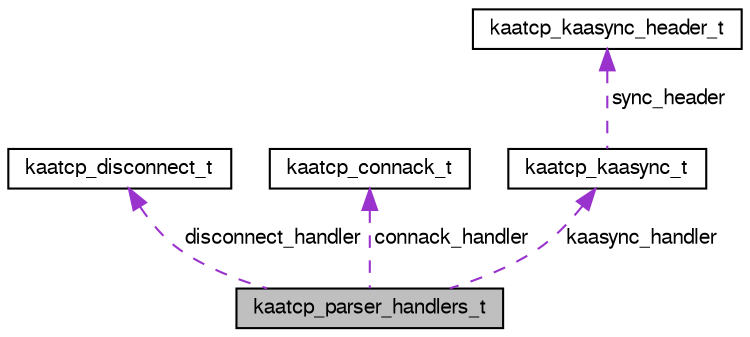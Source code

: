 digraph "kaatcp_parser_handlers_t"
{
  bgcolor="transparent";
  edge [fontname="FreeSans",fontsize="10",labelfontname="FreeSans",labelfontsize="10"];
  node [fontname="FreeSans",fontsize="10",shape=record];
  Node1 [label="kaatcp_parser_handlers_t",height=0.2,width=0.4,color="black", fillcolor="grey75", style="filled" fontcolor="black"];
  Node2 -> Node1 [dir="back",color="darkorchid3",fontsize="10",style="dashed",label=" disconnect_handler" ,fontname="FreeSans"];
  Node2 [label="kaatcp_disconnect_t",height=0.2,width=0.4,color="black",URL="$structkaatcp__disconnect__t.html"];
  Node3 -> Node1 [dir="back",color="darkorchid3",fontsize="10",style="dashed",label=" connack_handler" ,fontname="FreeSans"];
  Node3 [label="kaatcp_connack_t",height=0.2,width=0.4,color="black",URL="$structkaatcp__connack__t.html"];
  Node4 -> Node1 [dir="back",color="darkorchid3",fontsize="10",style="dashed",label=" kaasync_handler" ,fontname="FreeSans"];
  Node4 [label="kaatcp_kaasync_t",height=0.2,width=0.4,color="black",URL="$structkaatcp__kaasync__t.html"];
  Node5 -> Node4 [dir="back",color="darkorchid3",fontsize="10",style="dashed",label=" sync_header" ,fontname="FreeSans"];
  Node5 [label="kaatcp_kaasync_header_t",height=0.2,width=0.4,color="black",URL="$structkaatcp__kaasync__header__t.html"];
}
